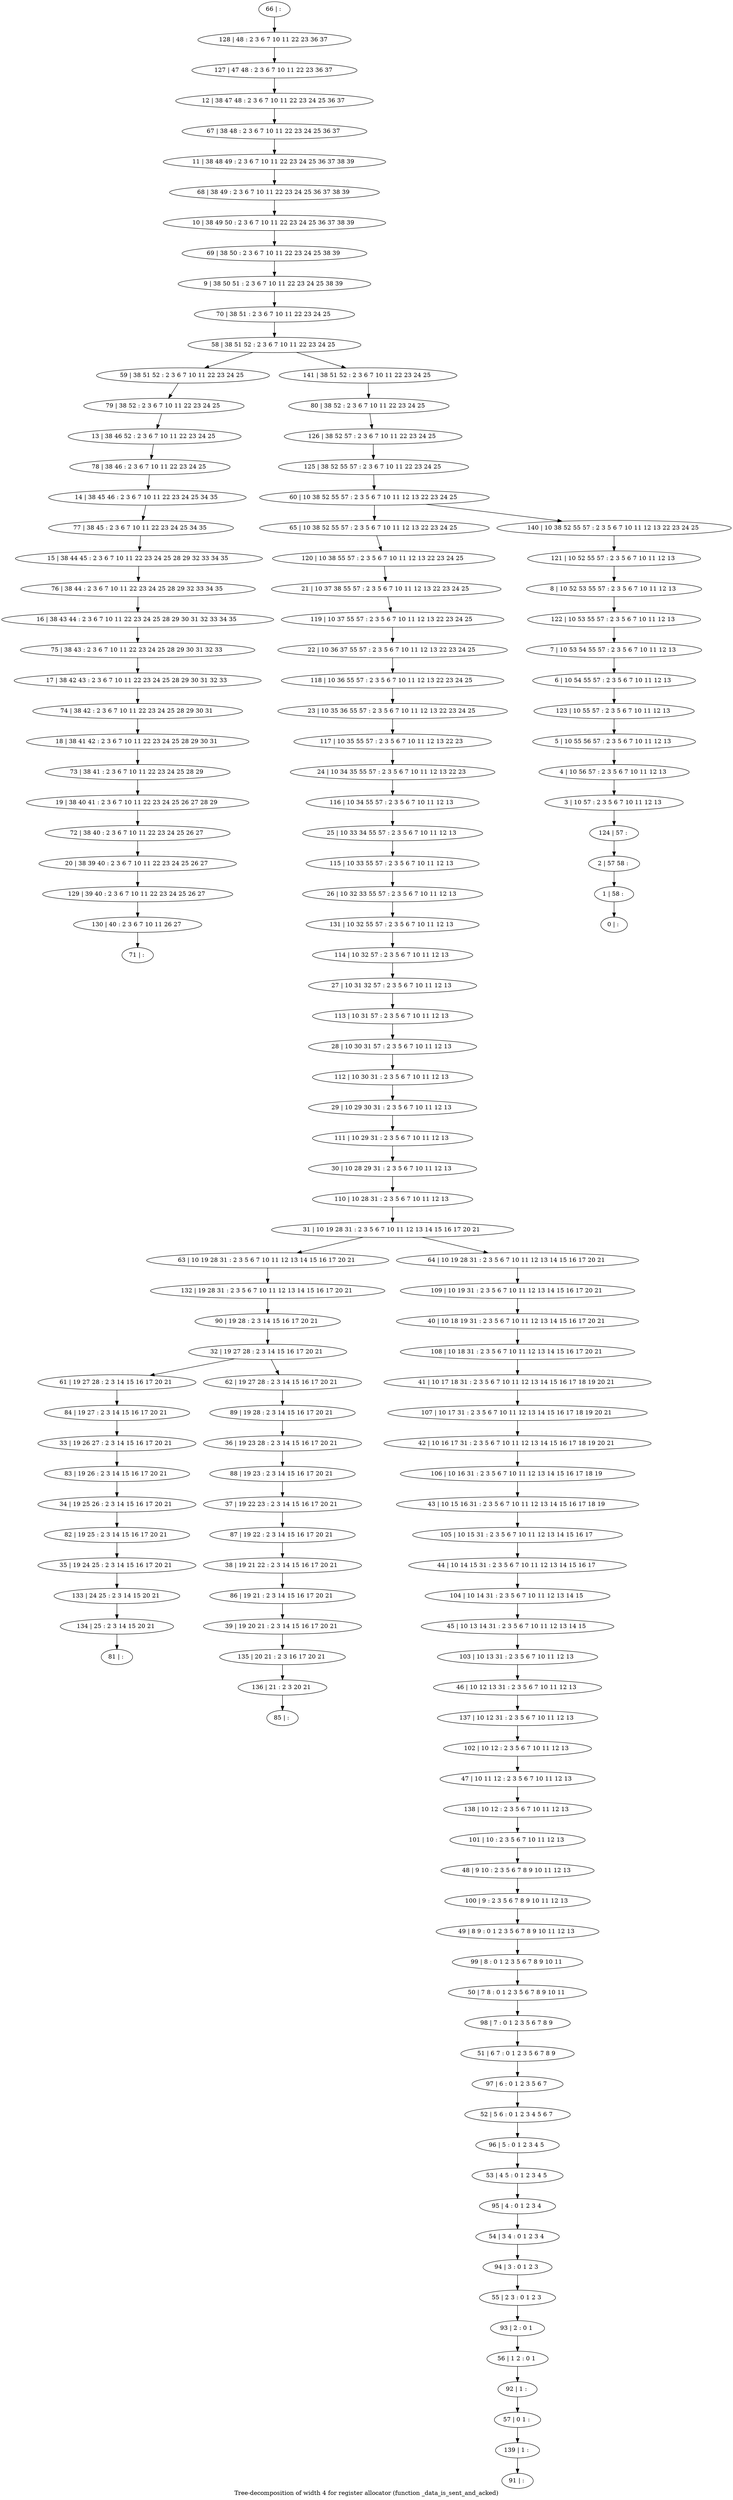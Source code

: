 digraph G {
graph [label="Tree-decomposition of width 4 for register allocator (function _data_is_sent_and_acked)"]
0[label="0 | : "];
1[label="1 | 58 : "];
2[label="2 | 57 58 : "];
3[label="3 | 10 57 : 2 3 5 6 7 10 11 12 13 "];
4[label="4 | 10 56 57 : 2 3 5 6 7 10 11 12 13 "];
5[label="5 | 10 55 56 57 : 2 3 5 6 7 10 11 12 13 "];
6[label="6 | 10 54 55 57 : 2 3 5 6 7 10 11 12 13 "];
7[label="7 | 10 53 54 55 57 : 2 3 5 6 7 10 11 12 13 "];
8[label="8 | 10 52 53 55 57 : 2 3 5 6 7 10 11 12 13 "];
9[label="9 | 38 50 51 : 2 3 6 7 10 11 22 23 24 25 38 39 "];
10[label="10 | 38 49 50 : 2 3 6 7 10 11 22 23 24 25 36 37 38 39 "];
11[label="11 | 38 48 49 : 2 3 6 7 10 11 22 23 24 25 36 37 38 39 "];
12[label="12 | 38 47 48 : 2 3 6 7 10 11 22 23 24 25 36 37 "];
13[label="13 | 38 46 52 : 2 3 6 7 10 11 22 23 24 25 "];
14[label="14 | 38 45 46 : 2 3 6 7 10 11 22 23 24 25 34 35 "];
15[label="15 | 38 44 45 : 2 3 6 7 10 11 22 23 24 25 28 29 32 33 34 35 "];
16[label="16 | 38 43 44 : 2 3 6 7 10 11 22 23 24 25 28 29 30 31 32 33 34 35 "];
17[label="17 | 38 42 43 : 2 3 6 7 10 11 22 23 24 25 28 29 30 31 32 33 "];
18[label="18 | 38 41 42 : 2 3 6 7 10 11 22 23 24 25 28 29 30 31 "];
19[label="19 | 38 40 41 : 2 3 6 7 10 11 22 23 24 25 26 27 28 29 "];
20[label="20 | 38 39 40 : 2 3 6 7 10 11 22 23 24 25 26 27 "];
21[label="21 | 10 37 38 55 57 : 2 3 5 6 7 10 11 12 13 22 23 24 25 "];
22[label="22 | 10 36 37 55 57 : 2 3 5 6 7 10 11 12 13 22 23 24 25 "];
23[label="23 | 10 35 36 55 57 : 2 3 5 6 7 10 11 12 13 22 23 24 25 "];
24[label="24 | 10 34 35 55 57 : 2 3 5 6 7 10 11 12 13 22 23 "];
25[label="25 | 10 33 34 55 57 : 2 3 5 6 7 10 11 12 13 "];
26[label="26 | 10 32 33 55 57 : 2 3 5 6 7 10 11 12 13 "];
27[label="27 | 10 31 32 57 : 2 3 5 6 7 10 11 12 13 "];
28[label="28 | 10 30 31 57 : 2 3 5 6 7 10 11 12 13 "];
29[label="29 | 10 29 30 31 : 2 3 5 6 7 10 11 12 13 "];
30[label="30 | 10 28 29 31 : 2 3 5 6 7 10 11 12 13 "];
31[label="31 | 10 19 28 31 : 2 3 5 6 7 10 11 12 13 14 15 16 17 20 21 "];
32[label="32 | 19 27 28 : 2 3 14 15 16 17 20 21 "];
33[label="33 | 19 26 27 : 2 3 14 15 16 17 20 21 "];
34[label="34 | 19 25 26 : 2 3 14 15 16 17 20 21 "];
35[label="35 | 19 24 25 : 2 3 14 15 16 17 20 21 "];
36[label="36 | 19 23 28 : 2 3 14 15 16 17 20 21 "];
37[label="37 | 19 22 23 : 2 3 14 15 16 17 20 21 "];
38[label="38 | 19 21 22 : 2 3 14 15 16 17 20 21 "];
39[label="39 | 19 20 21 : 2 3 14 15 16 17 20 21 "];
40[label="40 | 10 18 19 31 : 2 3 5 6 7 10 11 12 13 14 15 16 17 20 21 "];
41[label="41 | 10 17 18 31 : 2 3 5 6 7 10 11 12 13 14 15 16 17 18 19 20 21 "];
42[label="42 | 10 16 17 31 : 2 3 5 6 7 10 11 12 13 14 15 16 17 18 19 20 21 "];
43[label="43 | 10 15 16 31 : 2 3 5 6 7 10 11 12 13 14 15 16 17 18 19 "];
44[label="44 | 10 14 15 31 : 2 3 5 6 7 10 11 12 13 14 15 16 17 "];
45[label="45 | 10 13 14 31 : 2 3 5 6 7 10 11 12 13 14 15 "];
46[label="46 | 10 12 13 31 : 2 3 5 6 7 10 11 12 13 "];
47[label="47 | 10 11 12 : 2 3 5 6 7 10 11 12 13 "];
48[label="48 | 9 10 : 2 3 5 6 7 8 9 10 11 12 13 "];
49[label="49 | 8 9 : 0 1 2 3 5 6 7 8 9 10 11 12 13 "];
50[label="50 | 7 8 : 0 1 2 3 5 6 7 8 9 10 11 "];
51[label="51 | 6 7 : 0 1 2 3 5 6 7 8 9 "];
52[label="52 | 5 6 : 0 1 2 3 4 5 6 7 "];
53[label="53 | 4 5 : 0 1 2 3 4 5 "];
54[label="54 | 3 4 : 0 1 2 3 4 "];
55[label="55 | 2 3 : 0 1 2 3 "];
56[label="56 | 1 2 : 0 1 "];
57[label="57 | 0 1 : "];
58[label="58 | 38 51 52 : 2 3 6 7 10 11 22 23 24 25 "];
59[label="59 | 38 51 52 : 2 3 6 7 10 11 22 23 24 25 "];
60[label="60 | 10 38 52 55 57 : 2 3 5 6 7 10 11 12 13 22 23 24 25 "];
61[label="61 | 19 27 28 : 2 3 14 15 16 17 20 21 "];
62[label="62 | 19 27 28 : 2 3 14 15 16 17 20 21 "];
63[label="63 | 10 19 28 31 : 2 3 5 6 7 10 11 12 13 14 15 16 17 20 21 "];
64[label="64 | 10 19 28 31 : 2 3 5 6 7 10 11 12 13 14 15 16 17 20 21 "];
65[label="65 | 10 38 52 55 57 : 2 3 5 6 7 10 11 12 13 22 23 24 25 "];
66[label="66 | : "];
67[label="67 | 38 48 : 2 3 6 7 10 11 22 23 24 25 36 37 "];
68[label="68 | 38 49 : 2 3 6 7 10 11 22 23 24 25 36 37 38 39 "];
69[label="69 | 38 50 : 2 3 6 7 10 11 22 23 24 25 38 39 "];
70[label="70 | 38 51 : 2 3 6 7 10 11 22 23 24 25 "];
71[label="71 | : "];
72[label="72 | 38 40 : 2 3 6 7 10 11 22 23 24 25 26 27 "];
73[label="73 | 38 41 : 2 3 6 7 10 11 22 23 24 25 28 29 "];
74[label="74 | 38 42 : 2 3 6 7 10 11 22 23 24 25 28 29 30 31 "];
75[label="75 | 38 43 : 2 3 6 7 10 11 22 23 24 25 28 29 30 31 32 33 "];
76[label="76 | 38 44 : 2 3 6 7 10 11 22 23 24 25 28 29 32 33 34 35 "];
77[label="77 | 38 45 : 2 3 6 7 10 11 22 23 24 25 34 35 "];
78[label="78 | 38 46 : 2 3 6 7 10 11 22 23 24 25 "];
79[label="79 | 38 52 : 2 3 6 7 10 11 22 23 24 25 "];
80[label="80 | 38 52 : 2 3 6 7 10 11 22 23 24 25 "];
81[label="81 | : "];
82[label="82 | 19 25 : 2 3 14 15 16 17 20 21 "];
83[label="83 | 19 26 : 2 3 14 15 16 17 20 21 "];
84[label="84 | 19 27 : 2 3 14 15 16 17 20 21 "];
85[label="85 | : "];
86[label="86 | 19 21 : 2 3 14 15 16 17 20 21 "];
87[label="87 | 19 22 : 2 3 14 15 16 17 20 21 "];
88[label="88 | 19 23 : 2 3 14 15 16 17 20 21 "];
89[label="89 | 19 28 : 2 3 14 15 16 17 20 21 "];
90[label="90 | 19 28 : 2 3 14 15 16 17 20 21 "];
91[label="91 | : "];
92[label="92 | 1 : "];
93[label="93 | 2 : 0 1 "];
94[label="94 | 3 : 0 1 2 3 "];
95[label="95 | 4 : 0 1 2 3 4 "];
96[label="96 | 5 : 0 1 2 3 4 5 "];
97[label="97 | 6 : 0 1 2 3 5 6 7 "];
98[label="98 | 7 : 0 1 2 3 5 6 7 8 9 "];
99[label="99 | 8 : 0 1 2 3 5 6 7 8 9 10 11 "];
100[label="100 | 9 : 2 3 5 6 7 8 9 10 11 12 13 "];
101[label="101 | 10 : 2 3 5 6 7 10 11 12 13 "];
102[label="102 | 10 12 : 2 3 5 6 7 10 11 12 13 "];
103[label="103 | 10 13 31 : 2 3 5 6 7 10 11 12 13 "];
104[label="104 | 10 14 31 : 2 3 5 6 7 10 11 12 13 14 15 "];
105[label="105 | 10 15 31 : 2 3 5 6 7 10 11 12 13 14 15 16 17 "];
106[label="106 | 10 16 31 : 2 3 5 6 7 10 11 12 13 14 15 16 17 18 19 "];
107[label="107 | 10 17 31 : 2 3 5 6 7 10 11 12 13 14 15 16 17 18 19 20 21 "];
108[label="108 | 10 18 31 : 2 3 5 6 7 10 11 12 13 14 15 16 17 20 21 "];
109[label="109 | 10 19 31 : 2 3 5 6 7 10 11 12 13 14 15 16 17 20 21 "];
110[label="110 | 10 28 31 : 2 3 5 6 7 10 11 12 13 "];
111[label="111 | 10 29 31 : 2 3 5 6 7 10 11 12 13 "];
112[label="112 | 10 30 31 : 2 3 5 6 7 10 11 12 13 "];
113[label="113 | 10 31 57 : 2 3 5 6 7 10 11 12 13 "];
114[label="114 | 10 32 57 : 2 3 5 6 7 10 11 12 13 "];
115[label="115 | 10 33 55 57 : 2 3 5 6 7 10 11 12 13 "];
116[label="116 | 10 34 55 57 : 2 3 5 6 7 10 11 12 13 "];
117[label="117 | 10 35 55 57 : 2 3 5 6 7 10 11 12 13 22 23 "];
118[label="118 | 10 36 55 57 : 2 3 5 6 7 10 11 12 13 22 23 24 25 "];
119[label="119 | 10 37 55 57 : 2 3 5 6 7 10 11 12 13 22 23 24 25 "];
120[label="120 | 10 38 55 57 : 2 3 5 6 7 10 11 12 13 22 23 24 25 "];
121[label="121 | 10 52 55 57 : 2 3 5 6 7 10 11 12 13 "];
122[label="122 | 10 53 55 57 : 2 3 5 6 7 10 11 12 13 "];
123[label="123 | 10 55 57 : 2 3 5 6 7 10 11 12 13 "];
124[label="124 | 57 : "];
125[label="125 | 38 52 55 57 : 2 3 6 7 10 11 22 23 24 25 "];
126[label="126 | 38 52 57 : 2 3 6 7 10 11 22 23 24 25 "];
127[label="127 | 47 48 : 2 3 6 7 10 11 22 23 36 37 "];
128[label="128 | 48 : 2 3 6 7 10 11 22 23 36 37 "];
129[label="129 | 39 40 : 2 3 6 7 10 11 22 23 24 25 26 27 "];
130[label="130 | 40 : 2 3 6 7 10 11 26 27 "];
131[label="131 | 10 32 55 57 : 2 3 5 6 7 10 11 12 13 "];
132[label="132 | 19 28 31 : 2 3 5 6 7 10 11 12 13 14 15 16 17 20 21 "];
133[label="133 | 24 25 : 2 3 14 15 20 21 "];
134[label="134 | 25 : 2 3 14 15 20 21 "];
135[label="135 | 20 21 : 2 3 16 17 20 21 "];
136[label="136 | 21 : 2 3 20 21 "];
137[label="137 | 10 12 31 : 2 3 5 6 7 10 11 12 13 "];
138[label="138 | 10 12 : 2 3 5 6 7 10 11 12 13 "];
139[label="139 | 1 : "];
140[label="140 | 10 38 52 55 57 : 2 3 5 6 7 10 11 12 13 22 23 24 25 "];
141[label="141 | 38 51 52 : 2 3 6 7 10 11 22 23 24 25 "];
32->61 ;
32->62 ;
31->63 ;
31->64 ;
72->20 ;
19->72 ;
73->19 ;
18->73 ;
74->18 ;
17->74 ;
75->17 ;
16->75 ;
76->16 ;
15->76 ;
77->15 ;
14->77 ;
78->14 ;
13->78 ;
79->13 ;
59->79 ;
82->35 ;
34->82 ;
83->34 ;
33->83 ;
84->33 ;
61->84 ;
86->39 ;
38->86 ;
87->38 ;
37->87 ;
88->37 ;
36->88 ;
89->36 ;
62->89 ;
90->32 ;
92->57 ;
56->92 ;
93->56 ;
55->93 ;
94->55 ;
54->94 ;
95->54 ;
53->95 ;
96->53 ;
52->96 ;
97->52 ;
51->97 ;
98->51 ;
50->98 ;
99->50 ;
49->99 ;
100->49 ;
48->100 ;
101->48 ;
102->47 ;
103->46 ;
45->103 ;
104->45 ;
44->104 ;
105->44 ;
43->105 ;
106->43 ;
42->106 ;
107->42 ;
41->107 ;
108->41 ;
40->108 ;
109->40 ;
64->109 ;
110->31 ;
30->110 ;
111->30 ;
29->111 ;
112->29 ;
28->112 ;
113->28 ;
27->113 ;
114->27 ;
115->26 ;
25->115 ;
116->25 ;
24->116 ;
117->24 ;
23->117 ;
118->23 ;
22->118 ;
119->22 ;
21->119 ;
120->21 ;
65->120 ;
20->129 ;
130->71 ;
129->130 ;
131->114 ;
26->131 ;
132->90 ;
63->132 ;
35->133 ;
134->81 ;
133->134 ;
39->135 ;
136->85 ;
135->136 ;
137->102 ;
46->137 ;
138->101 ;
47->138 ;
139->91 ;
57->139 ;
66->128 ;
128->127 ;
127->12 ;
12->67 ;
67->11 ;
11->68 ;
68->10 ;
10->69 ;
69->9 ;
9->70 ;
70->58 ;
80->126 ;
126->125 ;
125->60 ;
121->8 ;
8->122 ;
122->7 ;
7->6 ;
6->123 ;
123->5 ;
5->4 ;
4->3 ;
3->124 ;
124->2 ;
2->1 ;
1->0 ;
140->121 ;
141->80 ;
60->65 ;
60->140 ;
58->59 ;
58->141 ;
}
